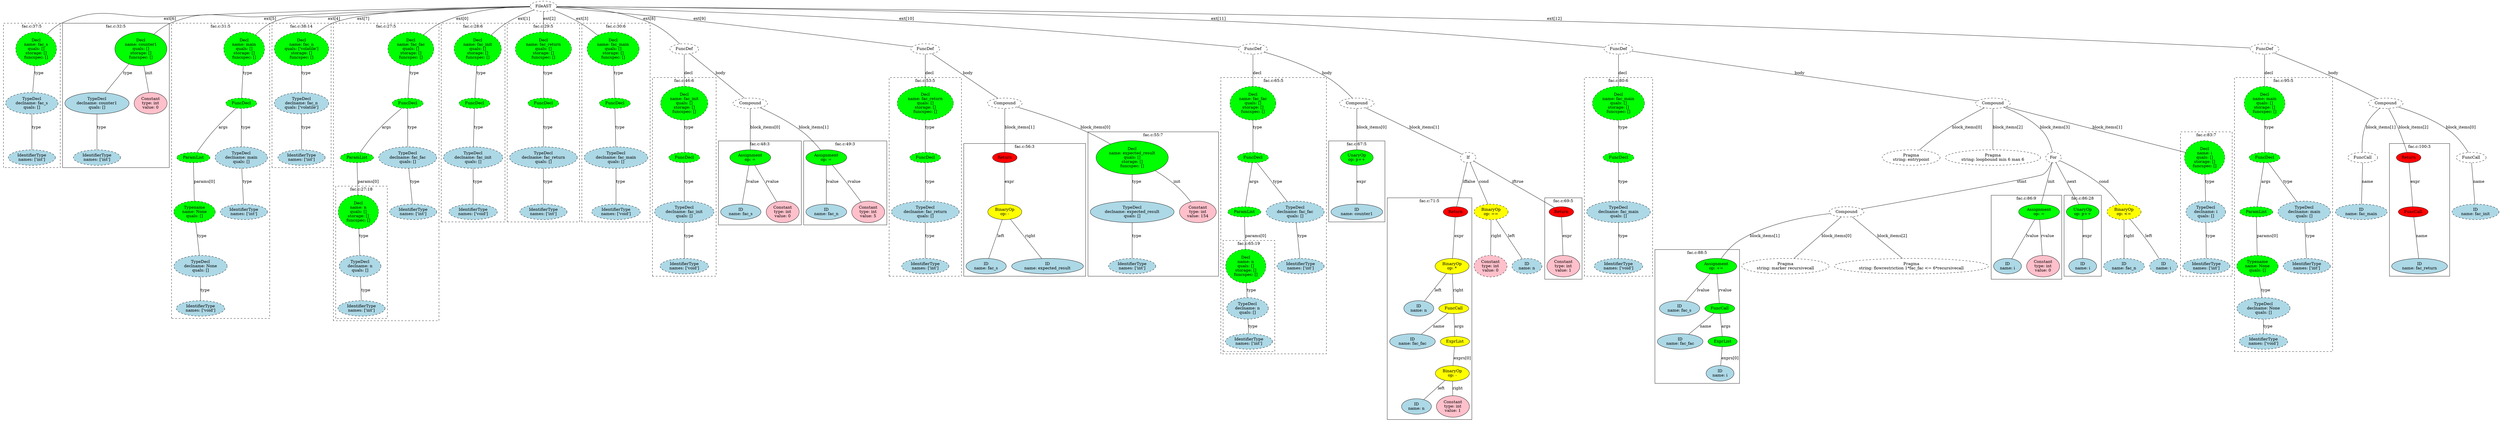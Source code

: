 strict graph "" {
	graph [bb="0,0,7198.2,1466.3"];
	node [label="\N"];
	subgraph cluster34 {
		graph [bb="610,885.97,774,1389.3",
			label="fac.c:37:5",
			lheight=0.21,
			lp="692,1377.8",
			lwidth=0.76,
			style=dashed
		];
		36	[fillcolor=lightblue,
			height=0.74639,
			label="IdentifierType
names: ['int']",
			pos="692,920.84",
			style="filled,dashed",
			width=1.8463];
		35	[fillcolor=lightblue,
			height=1.041,
			label="TypeDecl
declname: fac_s
quals: []",
			pos="692,1110.2",
			style="filled,dashed",
			width=2.0624];
		35 -- 36	[label=type,
			lp="704,1026",
			pos="692,1072.6 692,1035.9 692,980.2 692,947.77"];
		34	[fillcolor=green,
			height=1.6303,
			label="Decl
name: fac_s
quals: []
storage: []
funcspec: []",
			pos="700,1299.6",
			style="filled,dashed",
			width=1.6303];
		34 -- 35	[label=type,
			lp="709,1215.4",
			pos="697.53,1240.8 696.24,1210.5 694.69,1174.3 693.56,1147.8"];
	}
	subgraph cluster30 {
		graph [bb="300,885.97,602,1389.3",
			label="fac.c:32:5",
			lheight=0.21,
			lp="451,1377.8",
			lwidth=0.76
		];
		32	[fillcolor=lightblue,
			height=0.74639,
			label="IdentifierType
names: ['int']",
			pos="396,920.84",
			style="filled,dashed",
			width=1.8463];
		31	[fillcolor=lightblue,
			height=1.041,
			label="TypeDecl
declname: counter1
quals: []",
			pos="396,1110.2",
			style=filled,
			width=2.4356];
		31 -- 32	[label=type,
			lp="408,1026",
			pos="396,1072.6 396,1035.9 396,980.2 396,947.77"];
		30	[fillcolor=green,
			height=1.6303,
			label="Decl
name: counter1
quals: []
storage: []
funcspec: []",
			pos="523,1299.6",
			style=filled,
			width=1.9838];
		30 -- 31	[label=type,
			lp="483,1215.4",
			pos="488.63,1247.9 466.89,1215.8 439.33,1175.1 419.94,1146.5"];
		33	[fillcolor=pink,
			height=1.041,
			label="Constant
type: int
value: 0",
			pos="548,1110.2",
			style=filled,
			width=1.2767];
		30 -- 33	[label=init,
			lp="544.5,1215.4",
			pos="530.67,1241.1 534.73,1210.7 539.6,1174.2 543.14,1147.7"];
	}
	subgraph cluster41 {
		graph [bb="1876,507.21,2058,1199.9",
			label="fac.c:46:6",
			lheight=0.21,
			lp="1967,1188.4",
			lwidth=0.76,
			style=dashed
		];
		44	[fillcolor=lightblue,
			height=0.74639,
			label="IdentifierType
names: ['void']",
			pos="1967,542.08",
			style="filled,dashed",
			width=1.9053];
		43	[fillcolor=lightblue,
			height=1.041,
			label="TypeDecl
declname: fac_init
quals: []",
			pos="1967,731.46",
			style="filled,dashed",
			width=2.3177];
		43 -- 44	[label=type,
			lp="1979,647.27",
			pos="1967,693.88 1967,657.14 1967,601.44 1967,569.01"];
		42	[fillcolor=green,
			height=0.5,
			label=FuncDecl,
			pos="1967,920.84",
			style="filled,dashed",
			width=1.2457];
		42 -- 43	[label=type,
			lp="1979,836.65",
			pos="1967,902.54 1967,872.37 1967,809.5 1967,769.23"];
		41	[fillcolor=green,
			height=1.6303,
			label="Decl
name: fac_init
quals: []
storage: []
funcspec: []",
			pos="1967,1110.2",
			style="filled,dashed",
			width=1.866];
		41 -- 42	[label=type,
			lp="1979,1026",
			pos="1967,1051.5 1967,1012.8 1967,964.39 1967,939.09"];
	}
	subgraph cluster22 {
		graph [bb="8,360.04,292,1389.3",
			label="fac.c:31:5",
			lheight=0.21,
			lp="150,1377.8",
			lwidth=0.76,
			style=dashed
		];
		27	[fillcolor=lightblue,
			height=0.74639,
			label="IdentifierType
names: ['void']",
			pos="91,394.91",
			style="filled,dashed",
			width=1.9053];
		26	[fillcolor=lightblue,
			height=1.041,
			label="TypeDecl
declname: None
quals: []",
			pos="91,542.08",
			style="filled,dashed",
			width=2.082];
		26 -- 27	[label=type,
			lp="103,457.89",
			pos="91,504.45 91,478.74 91,445 91,422"];
		25	[fillcolor=green,
			height=1.041,
			label="Typename
name: None
quals: []",
			pos="75,731.46",
			style="filled,dashed",
			width=1.6303];
		25 -- 26	[label=type,
			lp="95,647.27",
			pos="78.123,693.88 80.942,660.87 85.068,612.55 87.885,579.56"];
		24	[fillcolor=green,
			height=0.5,
			label=ParamList,
			pos="71,920.84",
			style="filled,dashed",
			width=1.3179];
		24 -- 25	[label="params[0]",
			lp="101,836.65",
			pos="71.369,902.54 72.013,872.37 73.355,809.5 74.215,769.23"];
		23	[fillcolor=green,
			height=0.5,
			label=FuncDecl,
			pos="210,1110.2",
			style="filled,dashed",
			width=1.2457];
		23 -- 24	[label=args,
			lp="156.5,1026",
			pos="195.19,1093 178,1073.9 149.2,1040.9 127,1010.5 109.38,986.42 91.35,956.8 80.67,938.63"];
		28	[fillcolor=lightblue,
			height=1.041,
			label="TypeDecl
declname: main
quals: []",
			pos="210,920.84",
			style="filled,dashed",
			width=2.0428];
		23 -- 28	[label=type,
			lp="222,1026",
			pos="210,1091.9 210,1061.8 210,998.88 210,958.6"];
		29	[fillcolor=lightblue,
			height=0.74639,
			label="IdentifierType
names: ['int']",
			pos="218,731.46",
			style="filled,dashed",
			width=1.8463];
		28 -- 29	[label=type,
			lp="226,836.65",
			pos="211.56,883.26 213.13,846.52 215.51,790.82 216.89,758.39"];
		22	[fillcolor=green,
			height=1.6303,
			label="Decl
name: main
quals: []
storage: []
funcspec: []",
			pos="218,1299.6",
			style="filled,dashed",
			width=1.6106];
		22 -- 23	[label=type,
			lp="227,1215.4",
			pos="215.53,1240.8 213.88,1202.1 211.82,1153.8 210.74,1128.5"];
	}
	subgraph cluster37 {
		graph [bb="782,885.97,950,1389.3",
			label="fac.c:38:14",
			lheight=0.21,
			lp="866,1377.8",
			lwidth=0.85,
			style=dashed
		];
		39	[fillcolor=lightblue,
			height=0.74639,
			label="IdentifierType
names: ['int']",
			pos="866,920.84",
			style="filled,dashed",
			width=1.8463];
		38	[fillcolor=lightblue,
			height=1.041,
			label="TypeDecl
declname: fac_n
quals: ['volatile']",
			pos="866,1110.2",
			style="filled,dashed",
			width=2.1017];
		38 -- 39	[label=type,
			lp="878,1026",
			pos="866,1072.6 866,1035.9 866,980.2 866,947.77"];
		37	[fillcolor=green,
			height=1.6303,
			label="Decl
name: fac_n
quals: ['volatile']
storage: []
funcspec: []",
			pos="866,1299.6",
			style="filled,dashed",
			width=2.1017];
		37 -- 38	[label=type,
			lp="878,1215.4",
			pos="866,1240.8 866,1210.5 866,1174.3 866,1147.8"];
	}
	subgraph cluster46 {
		graph [bb="2066,685.98,2310,978.71",
			label="fac.c:48:3",
			lheight=0.21,
			lp="2188,967.21",
			lwidth=0.76
		];
		47	[fillcolor=lightblue,
			height=0.74639,
			label="ID
name: fac_s",
			pos="2133,731.46",
			style=filled,
			width=1.6303];
		46	[fillcolor=green,
			height=0.74639,
			label="Assignment
op: =",
			pos="2177,920.84",
			style=filled,
			width=1.6106];
		46 -- 47	[label=lvalue,
			lp="2176,836.65",
			pos="2170.9,893.78 2162.5,857.98 2147.4,793.97 2139.1,758.29"];
		48	[fillcolor=pink,
			height=1.041,
			label="Constant
type: int
value: 0",
			pos="2256,731.46",
			style=filled,
			width=1.2767];
		46 -- 48	[label=rvalue,
			lp="2232,836.65",
			pos="2187.8,894.17 2201.7,861.2 2225.9,803.83 2241.4,767.03"];
	}
	subgraph cluster49 {
		graph [bb="2318,685.98,2562,978.71",
			label="fac.c:49:3",
			lheight=0.21,
			lp="2440,967.21",
			lwidth=0.76
		];
		50	[fillcolor=lightblue,
			height=0.74639,
			label="ID
name: fac_n",
			pos="2385,731.46",
			style=filled,
			width=1.6499];
		49	[fillcolor=green,
			height=0.74639,
			label="Assignment
op: =",
			pos="2385,920.84",
			style=filled,
			width=1.6106];
		49 -- 50	[label=lvalue,
			lp="2402,836.65",
			pos="2385,893.78 2385,858.08 2385,794.33 2385,758.59"];
		51	[fillcolor=pink,
			height=1.041,
			label="Constant
type: int
value: 5",
			pos="2508,731.46",
			style=filled,
			width=1.2767];
		49 -- 51	[label=rvalue,
			lp="2465,836.65",
			pos="2402.7,894.91 2416.6,875.09 2436.4,846.57 2453,821.15 2464.9,802.95 2477.7,782.33 2488,765.55"];
	}
	subgraph cluster53 {
		graph [bb="2570,507.21,2772,1199.9",
			label="fac.c:53:5",
			lheight=0.21,
			lp="2671,1188.4",
			lwidth=0.76,
			style=dashed
		];
		56	[fillcolor=lightblue,
			height=0.74639,
			label="IdentifierType
names: ['int']",
			pos="2671,542.08",
			style="filled,dashed",
			width=1.8463];
		55	[fillcolor=lightblue,
			height=1.041,
			label="TypeDecl
declname: fac_return
quals: []",
			pos="2671,731.46",
			style="filled,dashed",
			width=2.5927];
		55 -- 56	[label=type,
			lp="2683,647.27",
			pos="2671,693.88 2671,657.14 2671,601.44 2671,569.01"];
		54	[fillcolor=green,
			height=0.5,
			label=FuncDecl,
			pos="2671,920.84",
			style="filled,dashed",
			width=1.2457];
		54 -- 55	[label=type,
			lp="2683,836.65",
			pos="2671,902.54 2671,872.37 2671,809.5 2671,769.23"];
		53	[fillcolor=green,
			height=1.6303,
			label="Decl
name: fac_return
quals: []
storage: []
funcspec: []",
			pos="2671,1110.2",
			style="filled,dashed",
			width=2.1606];
		53 -- 54	[label=type,
			lp="2683,1026",
			pos="2671,1051.5 2671,1012.8 2671,964.39 2671,939.09"];
	}
	subgraph cluster58 {
		graph [bb="3136,507.21,3502,1010.5",
			label="fac.c:55:7",
			lheight=0.21,
			lp="3319,999.03",
			lwidth=0.76
		];
		60	[fillcolor=lightblue,
			height=0.74639,
			label="IdentifierType
names: ['int']",
			pos="3258,542.08",
			style="filled,dashed",
			width=1.8463];
		59	[fillcolor=lightblue,
			height=1.041,
			label="TypeDecl
declname: expected_result
quals: []",
			pos="3258,731.46",
			style=filled,
			width=3.1623];
		59 -- 60	[label=type,
			lp="3270,647.27",
			pos="3258,693.88 3258,657.14 3258,601.44 3258,569.01"];
		58	[fillcolor=green,
			height=1.6303,
			label="Decl
name: expected_result
quals: []
storage: []
funcspec: []",
			pos="3258,920.84",
			style=filled,
			width=2.7302];
		58 -- 59	[label=type,
			lp="3270,836.65",
			pos="3258,862.09 3258,831.76 3258,795.52 3258,769.07"];
		61	[fillcolor=pink,
			height=1.041,
			label="Constant
type: int
value: 154",
			pos="3442,731.46",
			style=filled,
			width=1.4535];
		58 -- 61	[label=init,
			lp="3382.5,836.65",
			pos="3320.5,875.43 3340.9,859.49 3362.9,840.6 3381,821.15 3396.5,804.44 3411.1,783.52 3422.1,766.19"];
	}
	subgraph cluster62 {
		graph [bb="2780,507.21,3128,969.84",
			label="fac.c:56:3",
			lheight=0.21,
			lp="2954,958.34",
			lwidth=0.76
		];
		64	[fillcolor=lightblue,
			height=0.74639,
			label="ID
name: fac_s",
			pos="2847,542.08",
			style=filled,
			width=1.6303];
		63	[fillcolor=yellow,
			height=0.74639,
			label="BinaryOp
op: -",
			pos="2902,731.46",
			style=filled,
			width=1.3749];
		63 -- 64	[label=left,
			lp="2889.5,647.27",
			pos="2894.5,704.79 2884,669.01 2865,604.51 2854.5,568.73"];
		65	[fillcolor=lightblue,
			height=0.74639,
			label="ID
name: expected_result",
			pos="3022,542.08",
			style=filled,
			width=2.7302];
		63 -- 65	[label=right,
			lp="2972,647.27",
			pos="2917.7,705.96 2940.4,670.45 2982.4,604.96 3005.5,568.78"];
		62	[fillcolor=red,
			height=0.5,
			label=Return,
			pos="2902,920.84",
			style=filled,
			width=0.95686];
		62 -- 63	[label=expr,
			lp="2914.5,836.65",
			pos="2902,902.54 2902,869.57 2902,797.51 2902,758.61"];
	}
	subgraph cluster67 {
		graph [bb="3510,236.69,3814,1199.9",
			label="fac.c:65:5",
			lheight=0.21,
			lp="3662,1188.4",
			lwidth=0.76,
			style=dashed
		];
		subgraph cluster70 {
			graph [bb="3518,244.69,3666,631.77",
				label="fac.c:65:19",
				lheight=0.21,
				lp="3592,620.27",
				lwidth=0.85,
				style=dashed
			];
			72	[fillcolor=lightblue,
				height=0.74639,
				label="IdentifierType
names: ['int']",
				pos="3592,279.56",
				style="filled,dashed",
				width=1.8463];
			71	[fillcolor=lightblue,
				height=1.041,
				label="TypeDecl
declname: n
quals: []",
				pos="3588,394.91",
				style="filled,dashed",
				width=1.6303];
			71 -- 72	[label=type,
				lp="3603,331.93",
				pos="3589.3,357.42 3589.9,340.86 3590.6,321.64 3591.1,306.57"];
			70	[fillcolor=green,
				height=1.6303,
				label="Decl
name: n
quals: []
storage: []
funcspec: []",
				pos="3585,542.08",
				style="filled,dashed",
				width=1.591];
			70 -- 71	[label=type,
				lp="3599,457.89",
				pos="3586.2,483.29 3586.5,466.21 3586.9,447.99 3587.2,432.63"];
		}
		69	[fillcolor=green,
			height=0.5,
			label=ParamList,
			pos="3577,731.46",
			style="filled,dashed",
			width=1.3179];
		69 -- 70	[label="params[0]",
			lp="3609,647.27",
			pos="3577.7,713.16 3578.8,687.89 3580.9,639.65 3582.5,600.99"];
		68	[fillcolor=green,
			height=0.5,
			label=FuncDecl,
			pos="3631,920.84",
			style="filled,dashed",
			width=1.2457];
		68 -- 69	[label=args,
			lp="3620.5,836.65",
			pos="3626.1,902.88 3615.9,867.29 3592.2,785.18 3581.9,749.51"];
		73	[fillcolor=lightblue,
			height=1.041,
			label="TypeDecl
declname: fac_fac
quals: []",
			pos="3724,731.46",
			style="filled,dashed",
			width=2.2785];
		68 -- 73	[label=type,
			lp="3687,836.65",
			pos="3639.4,902.88 3654.4,872.61 3686.2,808.67 3706.2,768.29"];
		74	[fillcolor=lightblue,
			height=0.74639,
			label="IdentifierType
names: ['int']",
			pos="3740,542.08",
			style="filled,dashed",
			width=1.8463];
		73 -- 74	[label=type,
			lp="3744,647.27",
			pos="3727.1,693.88 3730.3,657.14 3735,601.44 3737.8,569.01"];
		67	[fillcolor=green,
			height=1.6303,
			label="Decl
name: fac_fac
quals: []
storage: []
funcspec: []",
			pos="3631,1110.2",
			style="filled,dashed",
			width=1.8463];
		67 -- 68	[label=type,
			lp="3643,1026",
			pos="3631,1051.5 3631,1012.8 3631,964.39 3631,939.09"];
	}
	subgraph cluster76 {
		graph [bb="3822,696.59,3980,978.71",
			label="fac.c:67:5",
			lheight=0.21,
			lp="3901,967.21",
			lwidth=0.76
		];
		77	[fillcolor=lightblue,
			height=0.74639,
			label="ID
name: counter1",
			pos="3901,731.46",
			style=filled,
			width=1.9838];
		76	[fillcolor=green,
			height=0.74639,
			label="UnaryOp
op: p++",
			pos="3901,920.84",
			style=filled,
			width=1.316];
		76 -- 77	[label=expr,
			lp="3913.5,836.65",
			pos="3901,893.78 3901,858.08 3901,794.33 3901,758.59"];
	}
	subgraph cluster82 {
		graph [bb="4452,496.6,4560,780.46",
			label="fac.c:69:5",
			lheight=0.21,
			lp="4506,768.96",
			lwidth=0.76
		];
		83	[fillcolor=pink,
			height=1.041,
			label="Constant
type: int
value: 1",
			pos="4506,542.08",
			style=filled,
			width=1.2767];
		82	[fillcolor=red,
			height=0.5,
			label=Return,
			pos="4500,731.46",
			style=filled,
			width=0.95686];
		82 -- 83	[label=expr,
			lp="4515.5,647.27",
			pos="4500.6,713.16 4501.5,682.99 4503.5,620.12 4504.8,579.85"];
	}
	subgraph cluster84 {
		graph [bb="3988,8,4238,780.46",
			label="fac.c:71:5",
			lheight=0.21,
			lp="4113,768.96",
			lwidth=0.76
		];
		86	[fillcolor=lightblue,
			height=0.74639,
			label="ID
name: n",
			pos="4080,394.91",
			style=filled,
			width=1.1982];
		85	[fillcolor=yellow,
			height=0.74639,
			label="BinaryOp
op: *",
			pos="4179,542.08",
			style=filled,
			width=1.3749];
		85 -- 86	[label=left,
			lp="4136.5,457.89",
			pos="4162.2,516.45 4143.9,489.6 4114.8,446.88 4096.5,420.17"];
		87	[fillcolor=yellow,
			height=0.5,
			label=FuncCall,
			pos="4184,394.91",
			style=filled,
			width=1.1916];
		85 -- 87	[label=right,
			lp="4196,457.89",
			pos="4179.9,515.12 4180.9,485.6 4182.5,438.23 4183.4,413.01"];
		88	[fillcolor=lightblue,
			height=0.74639,
			label="ID
name: fac_fac",
			pos="4062,279.56",
			style=filled,
			width=1.8463];
		87 -- 88	[label=name,
			lp="4138.5,331.93",
			pos="4167,378.15 4146.5,359.05 4111.6,326.67 4087.8,304.49"];
		89	[fillcolor=yellow,
			height=0.5,
			label=ExprList,
			pos="4188,279.56",
			style=filled,
			width=1.1555];
		87 -- 89	[label=args,
			lp="4198.5,331.93",
			pos="4184.6,376.7 4185.4,355.27 4186.6,318.9 4187.4,297.57"];
		90	[fillcolor=yellow,
			height=0.74639,
			label="BinaryOp
op: -",
			pos="4181,168.82",
			style=filled,
			width=1.3749];
		89 -- 90	[label="exprs[0]",
			lp="4208,221.19",
			pos="4186.9,261.09 4185.7,243.44 4184,215.97 4182.7,195.77"];
		91	[fillcolor=lightblue,
			height=0.74639,
			label="ID
name: n",
			pos="4076,53.477",
			style=filled,
			width=1.1982];
		90 -- 91	[label=left,
			lp="4147.5,116.45",
			pos="4159.5,144.61 4141.3,124.92 4115.2,96.838 4097.1,77.269"];
		92	[fillcolor=pink,
			height=1.041,
			label="Constant
type: int
value: 1",
			pos="4183,53.477",
			style=filled,
			width=1.2767];
		90 -- 92	[label=right,
			lp="4195,116.45",
			pos="4181.5,141.82 4181.7,126.79 4182.1,107.63 4182.4,91.097"];
		84	[fillcolor=red,
			height=0.5,
			label=Return,
			pos="4189,731.46",
			style=filled,
			width=0.95686];
		84 -- 85	[label=expr,
			lp="4197.5,647.27",
			pos="4188.1,713.16 4186.3,680.19 4182.5,608.13 4180.4,569.23"];
	}
	subgraph cluster123 {
		graph [bb="6434,244.69,6718,1199.9",
			label="fac.c:95:5",
			lheight=0.21,
			lp="6576,1188.4",
			lwidth=0.76,
			style=dashed
		];
		128	[fillcolor=lightblue,
			height=0.74639,
			label="IdentifierType
names: ['void']",
			pos="6517,279.56",
			style="filled,dashed",
			width=1.9053];
		127	[fillcolor=lightblue,
			height=1.041,
			label="TypeDecl
declname: None
quals: []",
			pos="6517,394.91",
			style="filled,dashed",
			width=2.082];
		127 -- 128	[label=type,
			lp="6529,331.93",
			pos="6517,357.42 6517,340.86 6517,321.64 6517,306.57"];
		126	[fillcolor=green,
			height=1.041,
			label="Typename
name: None
quals: []",
			pos="6501,542.08",
			style="filled,dashed",
			width=1.6303];
		126 -- 127	[label=type,
			lp="6523,457.89",
			pos="6505,504.45 6507.5,482.44 6510.5,454.53 6513,432.53"];
		125	[fillcolor=green,
			height=0.5,
			label=ParamList,
			pos="6497,731.46",
			style="filled,dashed",
			width=1.3179];
		125 -- 126	[label="params[0]",
			lp="6527,647.27",
			pos="6497.4,713.16 6498,682.99 6499.4,620.12 6500.2,579.85"];
		124	[fillcolor=green,
			height=0.5,
			label=FuncDecl,
			pos="6521,920.84",
			style="filled,dashed",
			width=1.2457];
		124 -- 125	[label=args,
			lp="6523.5,836.65",
			pos="6518.8,902.54 6514.2,866.85 6503.8,785.37 6499.2,749.71"];
		129	[fillcolor=lightblue,
			height=1.041,
			label="TypeDecl
declname: main
quals: []",
			pos="6636,731.46",
			style="filled,dashed",
			width=2.0428];
		124 -- 129	[label=type,
			lp="6588,836.65",
			pos="6531.2,903.21 6549.8,872.84 6589.7,807.83 6614.6,767.37"];
		130	[fillcolor=lightblue,
			height=0.74639,
			label="IdentifierType
names: ['int']",
			pos="6644,542.08",
			style="filled,dashed",
			width=1.8463];
		129 -- 130	[label=type,
			lp="6652,647.27",
			pos="6637.6,693.88 6639.1,657.14 6641.5,601.44 6642.9,569.01"];
		123	[fillcolor=green,
			height=1.6303,
			label="Decl
name: main
quals: []
storage: []
funcspec: []",
			pos="6521,1110.2",
			style="filled,dashed",
			width=1.6106];
		123 -- 124	[label=type,
			lp="6533,1026",
			pos="6521,1051.5 6521,1012.8 6521,964.39 6521,939.09"];
	}
	subgraph cluster136 {
		graph [bb="6884,507.21,7056,969.84",
			label="fac.c:100:3",
			lheight=0.21,
			lp="6970,958.34",
			lwidth=0.85
		];
		138	[fillcolor=lightblue,
			height=0.74639,
			label="ID
name: fac_return",
			pos="6970,542.08",
			style=filled,
			width=2.1606];
		137	[fillcolor=red,
			height=0.5,
			label=FuncCall,
			pos="6953,731.46",
			style=filled,
			width=1.1916];
		137 -- 138	[label=name,
			lp="6975.5,647.27",
			pos="6954.6,713.16 6957.6,680.19 6964.1,608.13 6967.6,569.23"];
		136	[fillcolor=red,
			height=0.5,
			label=Return,
			pos="6939,920.84",
			style=filled,
			width=0.95686];
		136 -- 137	[label=expr,
			lp="6957.5,836.65",
			pos="6940.3,902.54 6943,866.85 6949,785.37 6951.7,749.71"];
	}
	subgraph cluster2 {
		graph [bb="958,352.04,1262,1389.3",
			label="fac.c:27:5",
			lheight=0.21,
			lp="1110,1377.8",
			lwidth=0.76,
			style=dashed
		];
		subgraph cluster5 {
			graph [bb="966,360.04,1114,821.15",
				label="fac.c:27:18",
				lheight=0.21,
				lp="1040,809.65",
				lwidth=0.85,
				style=dashed
			];
			7	[fillcolor=lightblue,
				height=0.74639,
				label="IdentifierType
names: ['int']",
				pos="1040,394.91",
				style="filled,dashed",
				width=1.8463];
			6	[fillcolor=lightblue,
				height=1.041,
				label="TypeDecl
declname: n
quals: []",
				pos="1036,542.08",
				style="filled,dashed",
				width=1.6303];
			6 -- 7	[label=type,
				lp="1051,457.89",
				pos="1037,504.45 1037.7,478.74 1038.6,445 1039.3,422"];
			5	[fillcolor=green,
				height=1.6303,
				label="Decl
name: n
quals: []
storage: []
funcspec: []",
				pos="1032,731.46",
				style="filled,dashed",
				width=1.591];
			5 -- 6	[label=type,
				lp="1046,647.27",
				pos="1033.2,672.71 1033.9,642.38 1034.7,606.14 1035.2,579.69"];
		}
		4	[fillcolor=green,
			height=0.5,
			label=ParamList,
			pos="1025,920.84",
			style="filled,dashed",
			width=1.3179];
		4 -- 5	[label="params[0]",
			lp="1057,836.65",
			pos="1025.6,902.54 1026.6,877.27 1028.4,829.03 1029.8,790.37"];
		3	[fillcolor=green,
			height=0.5,
			label=FuncDecl,
			pos="1172,1110.2",
			style="filled,dashed",
			width=1.2457];
		3 -- 4	[label=args,
			lp="1111.5,1026",
			pos="1155.6,1093.3 1136.6,1074.4 1104.8,1041.6 1081,1010.5 1062.8,986.82 1045,957.09 1034.5,938.78"];
		8	[fillcolor=lightblue,
			height=1.041,
			label="TypeDecl
declname: fac_fac
quals: []",
			pos="1172,920.84",
			style="filled,dashed",
			width=2.2785];
		3 -- 8	[label=type,
			lp="1184,1026",
			pos="1172,1091.9 1172,1061.8 1172,998.88 1172,958.6"];
		9	[fillcolor=lightblue,
			height=0.74639,
			label="IdentifierType
names: ['int']",
			pos="1188,731.46",
			style="filled,dashed",
			width=1.8463];
		8 -- 9	[label=type,
			lp="1192,836.65",
			pos="1175.1,883.26 1178.3,846.52 1183,790.82 1185.8,758.39"];
		2	[fillcolor=green,
			height=1.6303,
			label="Decl
name: fac_fac
quals: []
storage: []
funcspec: []",
			pos="1180,1299.6",
			style="filled,dashed",
			width=1.8463];
		2 -- 3	[label=type,
			lp="1189,1215.4",
			pos="1177.5,1240.8 1175.9,1202.1 1173.8,1153.8 1172.7,1128.5"];
	}
	subgraph cluster10 {
		graph [bb="1270,696.59,1452,1389.3",
			label="fac.c:28:6",
			lheight=0.21,
			lp="1361,1377.8",
			lwidth=0.76,
			style=dashed
		];
		13	[fillcolor=lightblue,
			height=0.74639,
			label="IdentifierType
names: ['void']",
			pos="1361,731.46",
			style="filled,dashed",
			width=1.9053];
		12	[fillcolor=lightblue,
			height=1.041,
			label="TypeDecl
declname: fac_init
quals: []",
			pos="1361,920.84",
			style="filled,dashed",
			width=2.3177];
		12 -- 13	[label=type,
			lp="1373,836.65",
			pos="1361,883.26 1361,846.52 1361,790.82 1361,758.39"];
		11	[fillcolor=green,
			height=0.5,
			label=FuncDecl,
			pos="1367,1110.2",
			style="filled,dashed",
			width=1.2457];
		11 -- 12	[label=type,
			lp="1377,1026",
			pos="1366.4,1091.9 1365.5,1061.8 1363.5,998.88 1362.2,958.6"];
		10	[fillcolor=green,
			height=1.6303,
			label="Decl
name: fac_init
quals: []
storage: []
funcspec: []",
			pos="1376,1299.6",
			style="filled,dashed",
			width=1.866];
		10 -- 11	[label=type,
			lp="1385,1215.4",
			pos="1373.2,1240.8 1371.4,1202.1 1369,1153.8 1367.8,1128.5"];
	}
	subgraph cluster14 {
		graph [bb="1460,696.59,1662,1389.3",
			label="fac.c:29:5",
			lheight=0.21,
			lp="1561,1377.8",
			lwidth=0.76,
			style=dashed
		];
		17	[fillcolor=lightblue,
			height=0.74639,
			label="IdentifierType
names: ['int']",
			pos="1561,731.46",
			style="filled,dashed",
			width=1.8463];
		16	[fillcolor=lightblue,
			height=1.041,
			label="TypeDecl
declname: fac_return
quals: []",
			pos="1561,920.84",
			style="filled,dashed",
			width=2.5927];
		16 -- 17	[label=type,
			lp="1573,836.65",
			pos="1561,883.26 1561,846.52 1561,790.82 1561,758.39"];
		15	[fillcolor=green,
			height=0.5,
			label=FuncDecl,
			pos="1561,1110.2",
			style="filled,dashed",
			width=1.2457];
		15 -- 16	[label=type,
			lp="1573,1026",
			pos="1561,1091.9 1561,1061.8 1561,998.88 1561,958.6"];
		14	[fillcolor=green,
			height=1.6303,
			label="Decl
name: fac_return
quals: []
storage: []
funcspec: []",
			pos="1561,1299.6",
			style="filled,dashed",
			width=2.1606];
		14 -- 15	[label=type,
			lp="1573,1215.4",
			pos="1561,1240.8 1561,1202.1 1561,1153.8 1561,1128.5"];
	}
	subgraph cluster18 {
		graph [bb="1670,696.59,1868,1389.3",
			label="fac.c:30:6",
			lheight=0.21,
			lp="1769,1377.8",
			lwidth=0.76,
			style=dashed
		];
		21	[fillcolor=lightblue,
			height=0.74639,
			label="IdentifierType
names: ['void']",
			pos="1769,731.46",
			style="filled,dashed",
			width=1.9053];
		20	[fillcolor=lightblue,
			height=1.041,
			label="TypeDecl
declname: fac_main
quals: []",
			pos="1769,920.84",
			style="filled,dashed",
			width=2.5142];
		20 -- 21	[label=type,
			lp="1781,836.65",
			pos="1769,883.26 1769,846.52 1769,790.82 1769,758.39"];
		19	[fillcolor=green,
			height=0.5,
			label=FuncDecl,
			pos="1765,1110.2",
			style="filled,dashed",
			width=1.2457];
		19 -- 20	[label=type,
			lp="1779,1026",
			pos="1765.4,1091.9 1766,1061.8 1767.4,998.88 1768.2,958.6"];
		18	[fillcolor=green,
			height=1.6303,
			label="Decl
name: fac_main
quals: []
storage: []
funcspec: []",
			pos="1760,1299.6",
			style="filled,dashed",
			width=2.0624];
		18 -- 19	[label=type,
			lp="1775,1215.4",
			pos="1761.5,1240.8 1762.6,1202.1 1763.9,1153.8 1764.5,1128.5"];
	}
	subgraph cluster94 {
		graph [bb="4568,507.21,4766,1199.9",
			label="fac.c:80:6",
			lheight=0.21,
			lp="4667,1188.4",
			lwidth=0.76,
			style=dashed
		];
		97	[fillcolor=lightblue,
			height=0.74639,
			label="IdentifierType
names: ['void']",
			pos="4667,542.08",
			style="filled,dashed",
			width=1.9053];
		96	[fillcolor=lightblue,
			height=1.041,
			label="TypeDecl
declname: fac_main
quals: []",
			pos="4667,731.46",
			style="filled,dashed",
			width=2.5142];
		96 -- 97	[label=type,
			lp="4679,647.27",
			pos="4667,693.88 4667,657.14 4667,601.44 4667,569.01"];
		95	[fillcolor=green,
			height=0.5,
			label=FuncDecl,
			pos="4667,920.84",
			style="filled,dashed",
			width=1.2457];
		95 -- 96	[label=type,
			lp="4679,836.65",
			pos="4667,902.54 4667,872.37 4667,809.5 4667,769.23"];
		94	[fillcolor=green,
			height=1.6303,
			label="Decl
name: fac_main
quals: []
storage: []
funcspec: []",
			pos="4667,1110.2",
			style="filled,dashed",
			width=2.0624];
		94 -- 95	[label=type,
			lp="4679,1026",
			pos="4667,1051.5 4667,1012.8 4667,964.39 4667,939.09"];
	}
	subgraph cluster100 {
		graph [bb="6278,507.21,6426,1010.5",
			label="fac.c:83:7",
			lheight=0.21,
			lp="6352,999.03",
			lwidth=0.76,
			style=dashed
		];
		102	[fillcolor=lightblue,
			height=0.74639,
			label="IdentifierType
names: ['int']",
			pos="6352,542.08",
			style="filled,dashed",
			width=1.8463];
		101	[fillcolor=lightblue,
			height=1.041,
			label="TypeDecl
declname: i
quals: []",
			pos="6350,731.46",
			style="filled,dashed",
			width=1.5713];
		101 -- 102	[label=type,
			lp="6363,647.27",
			pos="6350.4,693.88 6350.8,657.14 6351.4,601.44 6351.7,569.01"];
		100	[fillcolor=green,
			height=1.6303,
			label="Decl
name: i
quals: []
storage: []
funcspec: []",
			pos="6347,920.84",
			style="filled,dashed",
			width=1.591];
		100 -- 101	[label=type,
			lp="6361,836.65",
			pos="6347.9,862.09 6348.4,831.76 6349,795.52 6349.4,769.07"];
	}
	subgraph cluster105 {
		graph [bb="5716,496.6,5924,789.33",
			label="fac.c:86:9",
			lheight=0.21,
			lp="5820,777.83",
			lwidth=0.76
		];
		106	[fillcolor=lightblue,
			height=0.74639,
			label="ID
name: i",
			pos="5765,542.08",
			style=filled,
			width=1.1392];
		105	[fillcolor=green,
			height=0.74639,
			label="Assignment
op: =",
			pos="5858,731.46",
			style=filled,
			width=1.6106];
		105 -- 106	[label=lvalue,
			lp="5837,647.27",
			pos="5845.5,705.19 5827.6,669.22 5795.1,603.69 5777.3,567.95"];
		107	[fillcolor=pink,
			height=1.041,
			label="Constant
type: int
value: 0",
			pos="5870,542.08",
			style=filled,
			width=1.2767];
		105 -- 107	[label=rvalue,
			lp="5881,647.27",
			pos="5859.7,704.4 5861.7,671.92 5865.3,616.22 5867.7,579.52"];
	}
	subgraph cluster111 {
		graph [bb="5932,507.21,6042,789.33",
			label="fac.c:86:28",
			lheight=0.21,
			lp="5987,777.83",
			lwidth=0.85
		];
		112	[fillcolor=lightblue,
			height=0.74639,
			label="ID
name: i",
			pos="5987,542.08",
			style=filled,
			width=1.1392];
		111	[fillcolor=green,
			height=0.74639,
			label="UnaryOp
op: p++",
			pos="5987,731.46",
			style=filled,
			width=1.316];
		111 -- 112	[label=expr,
			lp="5999.5,647.27",
			pos="5987,704.4 5987,668.7 5987,604.95 5987,569.21"];
	}
	subgraph cluster115 {
		graph [bb="4774,133.95,5024,599.95",
			label="fac.c:88:5",
			lheight=0.21,
			lp="4899,588.45",
			lwidth=0.76
		];
		116	[fillcolor=lightblue,
			height=0.74639,
			label="ID
name: fac_s",
			pos="4847,394.91",
			style=filled,
			width=1.6303];
		115	[fillcolor=green,
			height=0.74639,
			label="Assignment
op: +=",
			pos="4956,542.08",
			style=filled,
			width=1.6106];
		115 -- 116	[label=lvalue,
			lp="4916,457.89",
			pos="4937.5,516.45 4917.5,489.76 4885.7,447.4 4865.6,420.66"];
		117	[fillcolor=green,
			height=0.5,
			label=FuncCall,
			pos="4967,394.91",
			style=filled,
			width=1.1916];
		115 -- 117	[label=rvalue,
			lp="4980,457.89",
			pos="4958,515.12 4960.2,485.6 4963.8,438.23 4965.7,413.01"];
		118	[fillcolor=lightblue,
			height=0.74639,
			label="ID
name: fac_fac",
			pos="4848,279.56",
			style=filled,
			width=1.8463];
		117 -- 118	[label=name,
			lp="4923.5,331.93",
			pos="4950.5,378.15 4930.4,359.05 4896.4,326.67 4873.1,304.49"];
		119	[fillcolor=green,
			height=0.5,
			label=ExprList,
			pos="4974,279.56",
			style=filled,
			width=1.1555];
		117 -- 119	[label=args,
			lp="4983.5,331.93",
			pos="4968.1,376.7 4969.4,355.27 4971.6,318.9 4972.9,297.57"];
		120	[fillcolor=lightblue,
			height=0.74639,
			label="ID
name: i",
			pos="4970,168.82",
			style=filled,
			width=1.1392];
		119 -- 120	[label="exprs[0]",
			lp="4996,221.19",
			pos="4973.4,261.09 4972.7,243.44 4971.7,215.97 4971,195.77"];
	}
	1	[fillcolor=white,
		height=0.5,
		label=FileAST,
		pos="1561,1448.3",
		style="filled,dashed",
		width=1.1374];
	1 -- 22	[label="ext[4]",
		lp="604.5,1404.8",
		pos="1520.2,1446.4 1386.4,1443.5 949.14,1433 588,1412.3 458.03,1404.8 412.41,1447.5 296,1389.3 277.85,1380.2 262.07,1364.9 249.54,1349.5"];
	1 -- 30	[label="ext[5]",
		lp="787.5,1404.8",
		pos="1519.8,1446.8 1402.5,1445.2 1056.7,1438.5 771,1412.3 697.27,1405.5 671.73,1423.4 606,1389.3 588.22,1380.1 572.2,1365.5 559.09,1350.8"];
	1 -- 34	[label="ext[6]",
		lp="905.5,1404.8",
		pos="1520.3,1446.2 1368.8,1441.9 843.63,1424.6 778,1389.3 760.13,1379.7 744.41,1364.2 731.86,1348.9"];
	1 -- 37	[label="ext[7]",
		lp="1041.5,1404.8",
		pos="1519.8,1447 1400.2,1445.5 1054.7,1437 954,1389.3 935.18,1380.4 918.1,1365.7 904.1,1350.8"];
	1 -- 2	[label="ext[0]",
		lp="1335.5,1404.8",
		pos="1519.8,1446.8 1460.2,1444.5 1348.3,1434 1266,1389.3 1247.5,1379.3 1230.6,1363.9 1216.7,1348.8"];
	1 -- 10	[label="ext[1]",
		lp="1505.5,1404.8",
		pos="1533.1,1435 1511,1424.6 1480,1408.3 1456,1389.3 1441.1,1377.4 1426.5,1362.6 1414,1348.6"];
	1 -- 14	[label="ext[2]",
		lp="1577.5,1404.8",
		pos="1561,1430.2 1561,1412.6 1561,1384.1 1561,1358.4"];
	1 -- 18	[label="ext[3]",
		lp="1669.5,1404.8",
		pos="1588,1434.7 1609.9,1424 1641.1,1407.5 1666,1389.3 1683.2,1376.7 1700.6,1361.3 1715.7,1346.8"];
	40	[fillcolor=white,
		height=0.5,
		label=FuncDef,
		pos="1967,1299.6",
		style="filled,dashed",
		width=1.1555];
	1 -- 40	[label="ext[8]",
		lp="1865.5,1404.8",
		pos="1601.8,1446.8 1663.6,1444.6 1782.9,1434.3 1872,1389.3 1906.8,1371.7 1938,1337.4 1954.5,1317"];
	52	[fillcolor=white,
		height=0.5,
		label=FuncDef,
		pos="2671,1299.6",
		style="filled,dashed",
		width=1.1555];
	1 -- 52	[label="ext[9]",
		lp="2009.5,1404.8",
		pos="1600.6,1443.5 1661.8,1437.4 1783.2,1425.1 1886,1412.3 2173.2,1376.4 2518.1,1324.1 2632.3,1306.6"];
	66	[fillcolor=white,
		height=0.5,
		label=FuncDef,
		pos="3631,1299.6",
		style="filled,dashed",
		width=1.1555];
	1 -- 66	[label="ext[10]",
		lp="2617,1404.8",
		pos="1601.7,1446 1751.1,1440.9 2283.7,1421.6 2722,1389.3 3058.8,1364.5 3464.4,1319.5 3591.2,1305.2"];
	93	[fillcolor=white,
		height=0.5,
		label=FuncDef,
		pos="4667,1299.6",
		style="filled,dashed",
		width=1.1555];
	1 -- 93	[label="ext[11]",
		lp="3531,1404.8",
		pos="1602.2,1447.1 1818.4,1446 2844.5,1438.4 3682,1389.3 4050.1,1367.7 4493.8,1319.9 4627.2,1305.1"];
	122	[fillcolor=white,
		height=0.5,
		label=FuncDef,
		pos="6521,1299.6",
		style="filled,dashed",
		width=1.1555];
	1 -- 122	[label="ext[12]",
		lp="4483,1404.8",
		pos="1602,1447 1873.4,1445.2 3441.5,1433.3 4718,1389.3 5423.9,1364.9 6284.3,1314.7 6480.1,1303.1"];
	40 -- 41	[label=decl,
		lp="1978.5,1215.4",
		pos="1967,1281.3 1967,1256 1967,1207.8 1967,1169.1"];
	45	[fillcolor=white,
		height=0.5,
		label=Compound,
		pos="2177,1110.2",
		style="filled,dashed",
		width=1.3902];
	40 -- 45	[label=body,
		lp="2080,1215.4",
		pos="1984.5,1282.9 2024,1247.8 2119.3,1162.7 2159.1,1127.2"];
	52 -- 53	[label=decl,
		lp="2682.5,1215.4",
		pos="2671,1281.3 2671,1256 2671,1207.8 2671,1169.1"];
	57	[fillcolor=white,
		height=0.5,
		label=Compound,
		pos="2902,1110.2",
		style="filled,dashed",
		width=1.3902];
	52 -- 57	[label=body,
		lp="2794,1215.4",
		pos="2689.9,1283.3 2733.1,1248.2 2838.7,1162.5 2882.5,1127"];
	66 -- 67	[label=decl,
		lp="3642.5,1215.4",
		pos="3631,1281.3 3631,1256 3631,1207.8 3631,1169.1"];
	75	[fillcolor=white,
		height=0.5,
		label=Compound,
		pos="3901,1110.2",
		style="filled,dashed",
		width=1.3902];
	66 -- 75	[label=body,
		lp="3819,1215.4",
		pos="3660.3,1286.8 3698.7,1270.5 3767.1,1238.8 3818,1199.9 3846.2,1178.4 3873.1,1146.9 3888.3,1127.8"];
	93 -- 94	[label=decl,
		lp="4678.5,1215.4",
		pos="4667,1281.3 4667,1256 4667,1207.8 4667,1169.1"];
	98	[fillcolor=white,
		height=0.5,
		label=Compound,
		pos="5724,1110.2",
		style="filled,dashed",
		width=1.3902];
	93 -- 98	[label=body,
		lp="5178,1215.4",
		pos="4704.9,1291.9 4867.6,1263 5506.1,1149.8 5680,1119"];
	122 -- 123	[label=decl,
		lp="6532.5,1215.4",
		pos="6521,1281.3 6521,1256 6521,1207.8 6521,1169.1"];
	131	[fillcolor=white,
		height=0.5,
		label=Compound,
		pos="6872,1110.2",
		style="filled,dashed",
		width=1.3902];
	122 -- 131	[label=body,
		lp="6720,1215.4",
		pos="6548.3,1286 6587.3,1267.9 6660.9,1232.9 6722,1199.9 6767.4,1175.4 6818.9,1144.2 6848.2,1126.1"];
	45 -- 46	[label="block_items[0]",
		lp="2218.5,1026",
		pos="2177,1091.9 2177,1058.9 2177,986.89 2177,947.99"];
	45 -- 49	[label="block_items[1]",
		lp="2345.5,1026",
		pos="2201.5,1094.4 2230.2,1076.5 2278.2,1044.6 2314,1010.5 2334.6,990.96 2354.5,965.34 2367.9,946.67"];
	57 -- 58	[label="block_items[0]",
		lp="3156.5,1026",
		pos="2936.6,1097 2982.5,1080.1 3065.6,1047.6 3132,1010.5 3154.5,997.94 3178,982.24 3198.5,967.56"];
	57 -- 62	[label="block_items[1]",
		lp="2943.5,1026",
		pos="2902,1091.9 2902,1056.2 2902,974.75 2902,939.09"];
	75 -- 76	[label="block_items[0]",
		lp="3942.5,1026",
		pos="3901,1091.9 3901,1058.9 3901,986.89 3901,947.99"];
	78	[fillcolor=white,
		height=0.5,
		label=If,
		pos="4227,920.84",
		style="filled,dashed",
		width=0.75];
	75 -- 78	[label="block_items[1]",
		lp="4096.5,1026",
		pos="3926.3,1094.7 3989,1058.6 4150.5,965.83 4207,933.31"];
	98 -- 100	[label="block_items[1]",
		lp="6058.5,1026",
		pos="5761.1,1098.1 5866.4,1066.4 6167.5,975.81 6292.1,938.36"];
	99	[fillcolor=white,
		height=0.74639,
		label="Pragma
string: entrypoint",
		pos="5496,920.84",
		style="filled,dashed",
		width=2.1606];
	98 -- 99	[label="block_items[0]",
		lp="5650.5,1026",
		pos="5700.1,1094.4 5671.2,1076.1 5621.8,1043.4 5583,1010.5 5559.5,990.59 5535.1,965.25 5518.1,946.77"];
	103	[fillcolor=white,
		height=0.74639,
		label="Pragma
string: loopbound min 6 max 6",
		pos="5724,920.84",
		style="filled,dashed",
		width=3.673];
	98 -- 103	[label="block_items[2]",
		lp="5765.5,1026",
		pos="5724,1091.9 5724,1058.9 5724,986.89 5724,947.99"];
	104	[fillcolor=white,
		height=0.5,
		label=For,
		pos="5901,920.84",
		style="filled,dashed",
		width=0.75];
	98 -- 104	[label="block_items[3]",
		lp="5897.5,1026",
		pos="5752.9,1095.4 5784.3,1079.1 5834.2,1049.2 5865,1010.5 5882.3,988.82 5892.3,957.69 5897.2,938.67"];
	131 -- 136	[label="block_items[2]",
		lp="6954.5,1026",
		pos="6881,1092.4 6888.9,1077.3 6900.2,1054.4 6908,1033.5 6920.2,1000.7 6930.2,960.91 6935.3,938.78"];
	132	[fillcolor=white,
		height=0.5,
		label=FuncCall,
		pos="7119,920.84",
		style="filled,dashed",
		width=1.1916];
	131 -- 132	[label="block_items[0]",
		lp="7087.5,1026",
		pos="6906.7,1097.1 6947,1081.7 7013.9,1052.1 7060,1010.5 7083.1,989.72 7101.3,958.03 7111.1,938.7"];
	134	[fillcolor=white,
		height=0.5,
		label=FuncCall,
		pos="6806,920.84",
		style="filled,dashed",
		width=1.1916];
	131 -- 134	[label="block_items[1]",
		lp="6866.5,1026",
		pos="6859.2,1092.8 6848.3,1078.1 6833.3,1055.5 6825,1033.5 6812.9,1001.5 6808.5,961.42 6806.9,939.02"];
	78 -- 82	[label=iftrue,
		lp="4371,836.65",
		pos="4245.3,907.25 4294.5,873.53 4428.8,781.31 4479.9,746.24"];
	78 -- 84	[label=iffalse,
		lp="4229,836.65",
		pos="4223.6,902.88 4216.3,867.29 4199.7,785.18 4192.5,749.51"];
	79	[fillcolor=yellow,
		height=0.74639,
		label="BinaryOp
op: ==",
		pos="4295,731.46",
		style="filled,dashed",
		width=1.3749];
	78 -- 79	[label=cond,
		lp="4272.5,836.65",
		pos="4233,903.21 4245,870.34 4271.6,796.86 4285.8,757.88"];
	80	[fillcolor=lightblue,
		height=0.74639,
		label="ID
name: n",
		pos="4399,542.08",
		style="filled,dashed",
		width=1.1982];
	79 -- 80	[label=left,
		lp="4353.5,647.27",
		pos="4308.8,705.57 4328.8,669.64 4365.4,603.59 4385.3,567.76"];
	81	[fillcolor=pink,
		height=1.041,
		label="Constant
type: int
value: 0",
		pos="4292,542.08",
		style="filled,dashed",
		width=1.2767];
	79 -- 81	[label=right,
		lp="4307,647.27",
		pos="4294.6,704.4 4294.1,672.02 4293.2,616.56 4292.6,579.86"];
	104 -- 105	[label=init,
		lp="5893.5,836.65",
		pos="5897.1,902.88 5889.6,869.99 5872.9,797.39 5864,758.4"];
	104 -- 111	[label=next,
		lp="5954,836.65",
		pos="5908.5,903.54 5923.5,870.77 5957.5,796.72 5975.4,757.67"];
	108	[fillcolor=yellow,
		height=0.74639,
		label="BinaryOp
op: <=",
		pos="6109,731.46",
		style="filled,dashed",
		width=1.3749];
	104 -- 108	[label=cond,
		lp="6049.5,836.65",
		pos="5921.6,908.91 5951.4,892.53 6007,859.41 6046,821.15 6065.6,801.98 6083.2,776.07 6094.8,757.21"];
	113	[fillcolor=white,
		height=0.5,
		label=Compound,
		pos="5320,731.46",
		style="filled,dashed",
		width=1.3902];
	104 -- 113	[label=stmt,
		lp="5805.5,836.65",
		pos="5894.8,903.14 5889,890.03 5879.2,872.34 5865,862.15 5854.5,854.62 5486.8,770.42 5361.4,741.87"];
	109	[fillcolor=lightblue,
		height=0.74639,
		label="ID
name: i",
		pos="6227,542.08",
		style="filled,dashed",
		width=1.1392];
	108 -- 109	[label=left,
		lp="6181.5,647.27",
		pos="6126.7,706.13 6140.8,686.4 6160.8,657.71 6177,631.77 6190.2,610.63 6204,585.87 6213.8,567.89"];
	110	[fillcolor=lightblue,
		height=0.74639,
		label="ID
name: fac_n",
		pos="6109,542.08",
		style="filled,dashed",
		width=1.6499];
	108 -- 110	[label=right,
		lp="6122,647.27",
		pos="6109,704.4 6109,668.7 6109,604.95 6109,569.21"];
	113 -- 115	[label="block_items[1]",
		lp="5100.5,647.27",
		pos="5274.4,723.99 5212.6,713.4 5100.9,687.67 5023,631.77 5000,615.23 4981.3,588.44 4969.6,568.63"];
	114	[fillcolor=white,
		height=0.74639,
		label="Pragma
string: marker recursivecall",
		pos="5150,542.08",
		style="filled,dashed",
		width=3.2802];
	113 -- 114	[label="block_items[0]",
		lp="5292.5,647.27",
		pos="5305.2,714.16 5275.6,681.48 5208.7,607.75 5173.2,568.61"];
	121	[fillcolor=white,
		height=0.74639,
		label="Pragma
string: flowrestriction 1*fac_fac <= 6*recursivecall",
		pos="5496,542.08",
		style="filled,dashed",
		width=5.8336];
	113 -- 121	[label="block_items[2]",
		lp="5444.5,647.27",
		pos="5335.3,714.16 5365.9,681.57 5434.9,608.15 5471.7,568.93"];
	133	[fillcolor=lightblue,
		height=0.74639,
		label="ID
name: fac_init",
		pos="7131,731.46",
		style="filled,dashed",
		width=1.866];
	132 -- 133	[label=name,
		lp="7139.5,836.65",
		pos="7120.1,902.54 7122.2,869.57 7126.8,797.51 7129.3,758.61"];
	135	[fillcolor=lightblue,
		height=0.74639,
		label="ID
name: fac_main",
		pos="6802,731.46",
		style="filled,dashed",
		width=2.0624];
	134 -- 135	[label=name,
		lp="6819.5,836.65",
		pos="6805.6,902.54 6804.9,869.57 6803.4,797.51 6802.6,758.61"];
}
